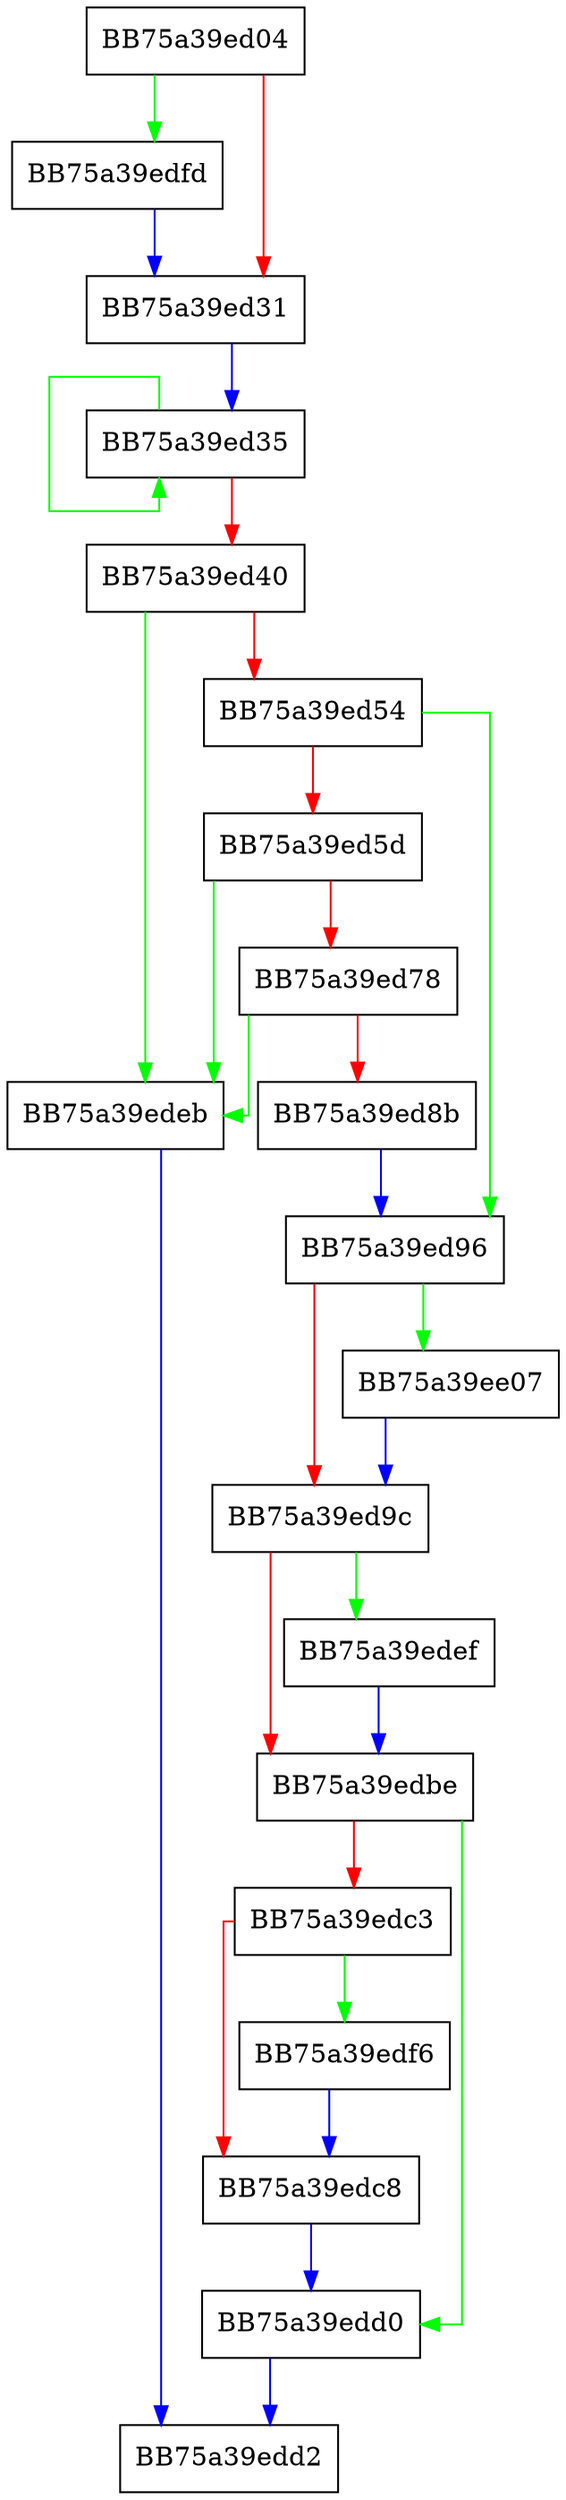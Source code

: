 digraph Append {
  node [shape="box"];
  graph [splines=ortho];
  BB75a39ed04 -> BB75a39edfd [color="green"];
  BB75a39ed04 -> BB75a39ed31 [color="red"];
  BB75a39ed31 -> BB75a39ed35 [color="blue"];
  BB75a39ed35 -> BB75a39ed35 [color="green"];
  BB75a39ed35 -> BB75a39ed40 [color="red"];
  BB75a39ed40 -> BB75a39edeb [color="green"];
  BB75a39ed40 -> BB75a39ed54 [color="red"];
  BB75a39ed54 -> BB75a39ed96 [color="green"];
  BB75a39ed54 -> BB75a39ed5d [color="red"];
  BB75a39ed5d -> BB75a39edeb [color="green"];
  BB75a39ed5d -> BB75a39ed78 [color="red"];
  BB75a39ed78 -> BB75a39edeb [color="green"];
  BB75a39ed78 -> BB75a39ed8b [color="red"];
  BB75a39ed8b -> BB75a39ed96 [color="blue"];
  BB75a39ed96 -> BB75a39ee07 [color="green"];
  BB75a39ed96 -> BB75a39ed9c [color="red"];
  BB75a39ed9c -> BB75a39edef [color="green"];
  BB75a39ed9c -> BB75a39edbe [color="red"];
  BB75a39edbe -> BB75a39edd0 [color="green"];
  BB75a39edbe -> BB75a39edc3 [color="red"];
  BB75a39edc3 -> BB75a39edf6 [color="green"];
  BB75a39edc3 -> BB75a39edc8 [color="red"];
  BB75a39edc8 -> BB75a39edd0 [color="blue"];
  BB75a39edd0 -> BB75a39edd2 [color="blue"];
  BB75a39edeb -> BB75a39edd2 [color="blue"];
  BB75a39edef -> BB75a39edbe [color="blue"];
  BB75a39edf6 -> BB75a39edc8 [color="blue"];
  BB75a39edfd -> BB75a39ed31 [color="blue"];
  BB75a39ee07 -> BB75a39ed9c [color="blue"];
}